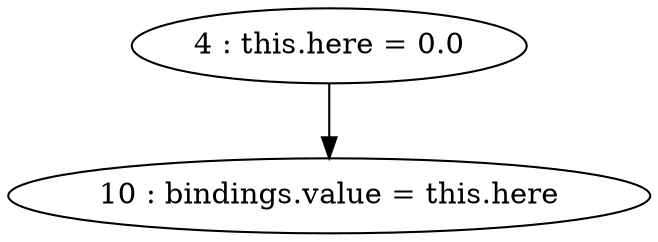 digraph G {
"4 : this.here = 0.0"
"4 : this.here = 0.0" -> "10 : bindings.value = this.here"
"10 : bindings.value = this.here"
}